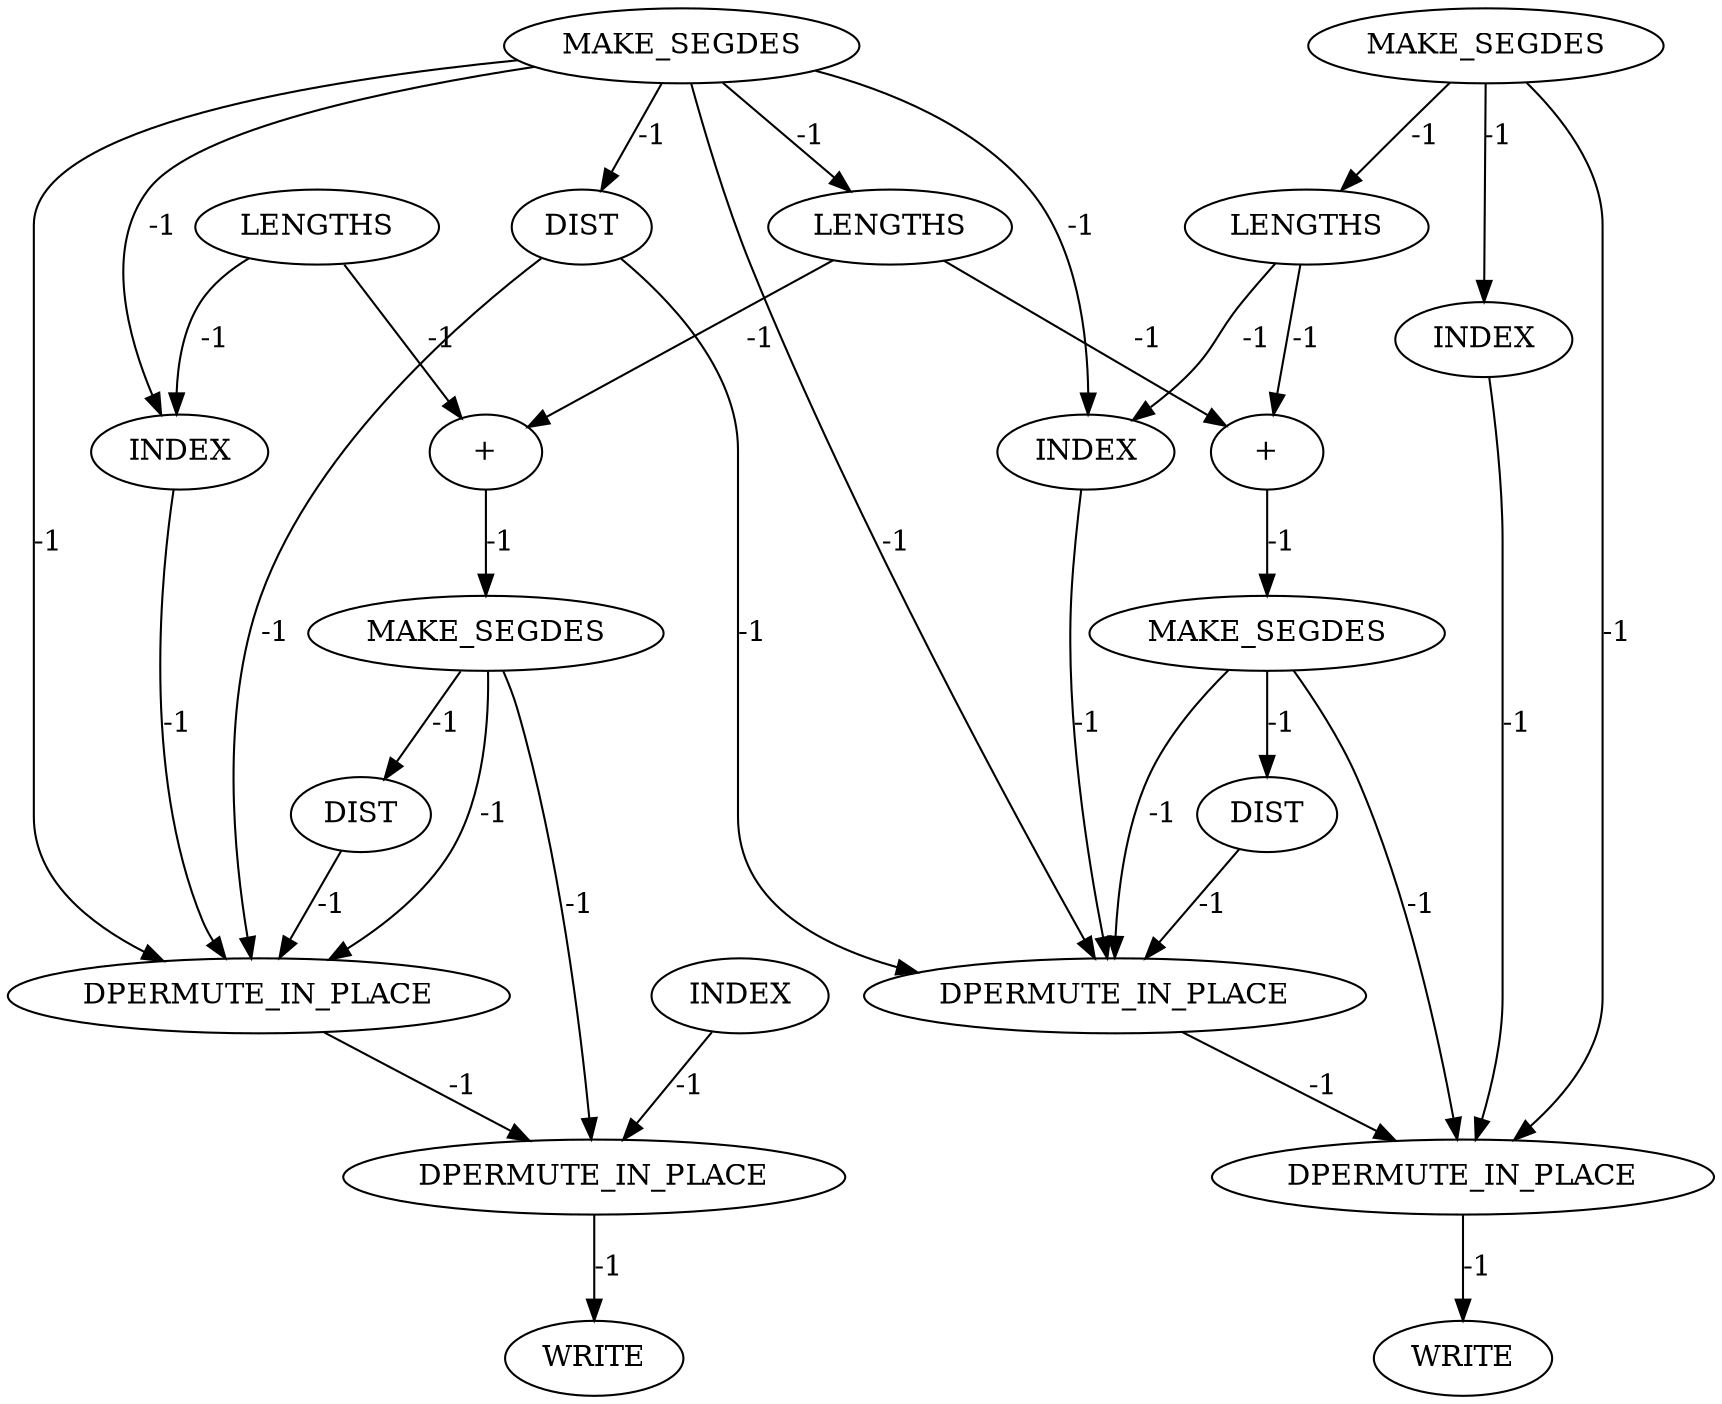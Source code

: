 digraph {
	convex_hull_large_grid_INST_3418 [label=DIST cost=0]
	convex_hull_large_grid_INST_3412 [label=MAKE_SEGDES cost=0]
	convex_hull_large_grid_INST_3521 [label=INDEX cost=0]
	convex_hull_large_grid_INST_3567 [label=WRITE cost=0]
	convex_hull_large_grid_INST_6327 [label=DPERMUTE_IN_PLACE cost=0]
	convex_hull_large_grid_INST_6326 [label=DPERMUTE_IN_PLACE cost=0]
	convex_hull_large_grid_INST_3486 [label=WRITE cost=0]
	convex_hull_large_grid_INST_3513 [label=LENGTHS cost=0]
	convex_hull_large_grid_INST_3509 [label=INDEX cost=0]
	convex_hull_large_grid_INST_6325 [label=DPERMUTE_IN_PLACE cost=0]
	convex_hull_large_grid_INST_3450 [label=LENGTHS cost=0]
	convex_hull_large_grid_INST_3451 [label="+" cost=0]
	convex_hull_large_grid_INST_3440 [label=INDEX cost=0]
	convex_hull_large_grid_INST_3462 [label=DIST cost=0]
	convex_hull_large_grid_INST_3543 [label=DIST cost=0]
	convex_hull_large_grid_INST_3428 [label=INDEX cost=0]
	convex_hull_large_grid_INST_280 [label=MAKE_SEGDES cost=0]
	convex_hull_large_grid_INST_3537 [label=MAKE_SEGDES cost=0]
	convex_hull_large_grid_INST_3532 [label="+" cost=0]
	convex_hull_large_grid_INST_3432 [label=LENGTHS cost=0]
	convex_hull_large_grid_INST_3456 [label=MAKE_SEGDES cost=0]
	convex_hull_large_grid_INST_6328 [label=DPERMUTE_IN_PLACE cost=0]
	convex_hull_large_grid_INST_3418 -> convex_hull_large_grid_INST_6325 [label=-1 cost=-1]
	convex_hull_large_grid_INST_3418 -> convex_hull_large_grid_INST_6327 [label=-1 cost=-1]
	convex_hull_large_grid_INST_3412 -> convex_hull_large_grid_INST_3418 [label=-1 cost=-1]
	convex_hull_large_grid_INST_3412 -> convex_hull_large_grid_INST_3440 [label=-1 cost=-1]
	convex_hull_large_grid_INST_3412 -> convex_hull_large_grid_INST_3450 [label=-1 cost=-1]
	convex_hull_large_grid_INST_3412 -> convex_hull_large_grid_INST_6325 [label=-1 cost=-1]
	convex_hull_large_grid_INST_3412 -> convex_hull_large_grid_INST_3521 [label=-1 cost=-1]
	convex_hull_large_grid_INST_3412 -> convex_hull_large_grid_INST_6327 [label=-1 cost=-1]
	convex_hull_large_grid_INST_3521 -> convex_hull_large_grid_INST_6327 [label=-1 cost=-1]
	convex_hull_large_grid_INST_6327 -> convex_hull_large_grid_INST_6328 [label=-1 cost=-1]
	convex_hull_large_grid_INST_6326 -> convex_hull_large_grid_INST_3486 [label=-1 cost=-1]
	convex_hull_large_grid_INST_3513 -> convex_hull_large_grid_INST_3521 [label=-1 cost=-1]
	convex_hull_large_grid_INST_3513 -> convex_hull_large_grid_INST_3532 [label=-1 cost=-1]
	convex_hull_large_grid_INST_3509 -> convex_hull_large_grid_INST_6328 [label=-1 cost=-1]
	convex_hull_large_grid_INST_6325 -> convex_hull_large_grid_INST_6326 [label=-1 cost=-1]
	convex_hull_large_grid_INST_3450 -> convex_hull_large_grid_INST_3451 [label=-1 cost=-1]
	convex_hull_large_grid_INST_3450 -> convex_hull_large_grid_INST_3532 [label=-1 cost=-1]
	convex_hull_large_grid_INST_3451 -> convex_hull_large_grid_INST_3456 [label=-1 cost=-1]
	convex_hull_large_grid_INST_3440 -> convex_hull_large_grid_INST_6325 [label=-1 cost=-1]
	convex_hull_large_grid_INST_3462 -> convex_hull_large_grid_INST_6325 [label=-1 cost=-1]
	convex_hull_large_grid_INST_3543 -> convex_hull_large_grid_INST_6327 [label=-1 cost=-1]
	convex_hull_large_grid_INST_3428 -> convex_hull_large_grid_INST_6326 [label=-1 cost=-1]
	convex_hull_large_grid_INST_280 -> convex_hull_large_grid_INST_3428 [label=-1 cost=-1]
	convex_hull_large_grid_INST_280 -> convex_hull_large_grid_INST_3432 [label=-1 cost=-1]
	convex_hull_large_grid_INST_280 -> convex_hull_large_grid_INST_6326 [label=-1 cost=-1]
	convex_hull_large_grid_INST_3537 -> convex_hull_large_grid_INST_3543 [label=-1 cost=-1]
	convex_hull_large_grid_INST_3537 -> convex_hull_large_grid_INST_6327 [label=-1 cost=-1]
	convex_hull_large_grid_INST_3537 -> convex_hull_large_grid_INST_6328 [label=-1 cost=-1]
	convex_hull_large_grid_INST_3532 -> convex_hull_large_grid_INST_3537 [label=-1 cost=-1]
	convex_hull_large_grid_INST_3432 -> convex_hull_large_grid_INST_3440 [label=-1 cost=-1]
	convex_hull_large_grid_INST_3432 -> convex_hull_large_grid_INST_3451 [label=-1 cost=-1]
	convex_hull_large_grid_INST_3456 -> convex_hull_large_grid_INST_3462 [label=-1 cost=-1]
	convex_hull_large_grid_INST_3456 -> convex_hull_large_grid_INST_6325 [label=-1 cost=-1]
	convex_hull_large_grid_INST_3456 -> convex_hull_large_grid_INST_6326 [label=-1 cost=-1]
	convex_hull_large_grid_INST_6328 -> convex_hull_large_grid_INST_3567 [label=-1 cost=-1]
}
